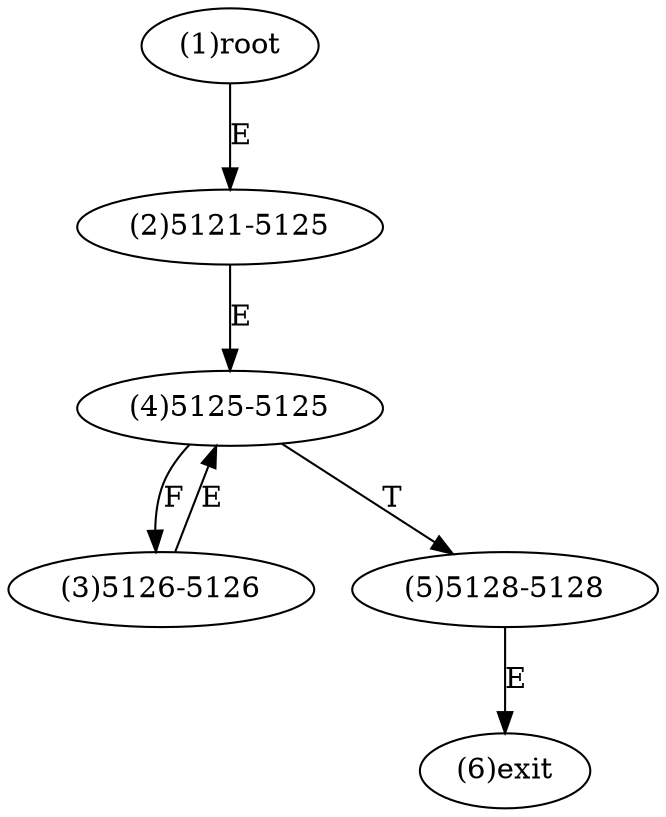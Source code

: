 digraph "" { 
1[ label="(1)root"];
2[ label="(2)5121-5125"];
3[ label="(3)5126-5126"];
4[ label="(4)5125-5125"];
5[ label="(5)5128-5128"];
6[ label="(6)exit"];
1->2[ label="E"];
2->4[ label="E"];
3->4[ label="E"];
4->3[ label="F"];
4->5[ label="T"];
5->6[ label="E"];
}